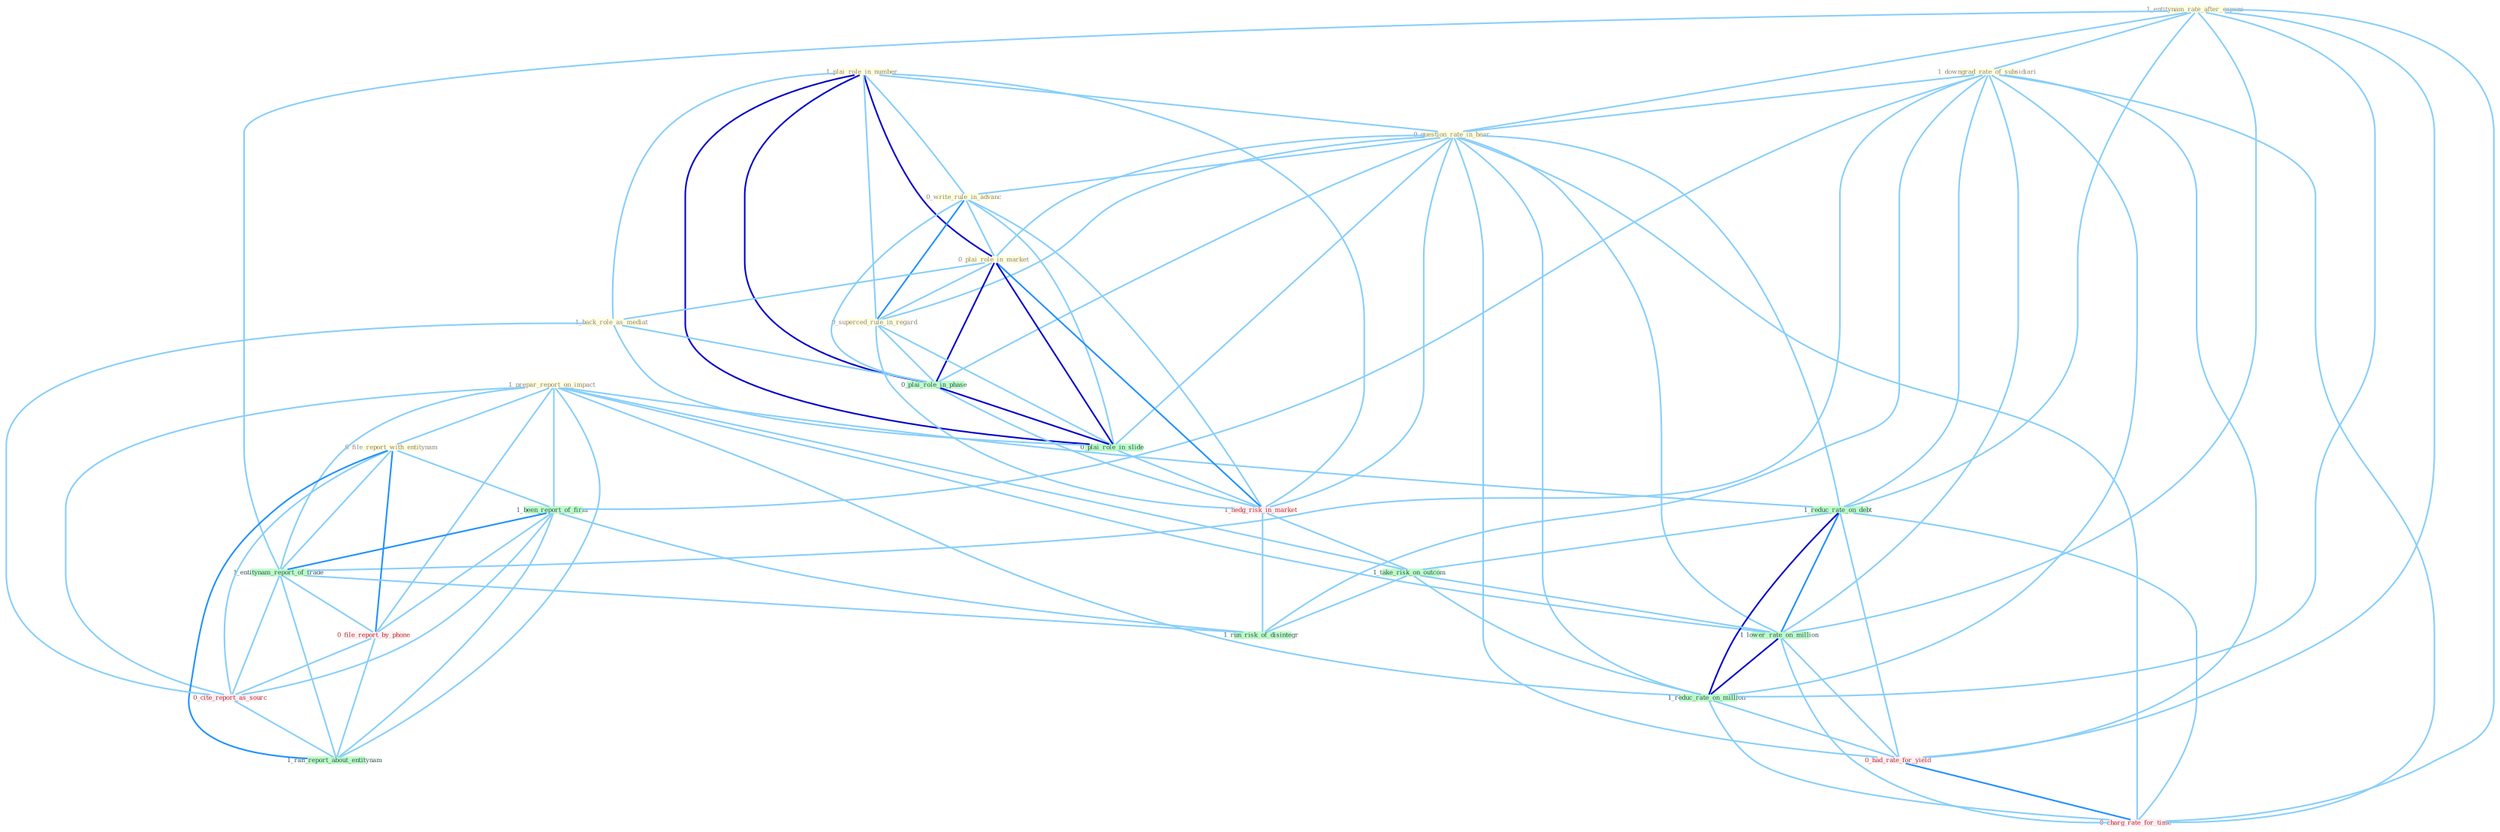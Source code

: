 Graph G{ 
    node
    [shape=polygon,style=filled,width=.5,height=.06,color="#BDFCC9",fixedsize=true,fontsize=4,
    fontcolor="#2f4f4f"];
    {node
    [color="#ffffe0", fontcolor="#8b7d6b"] "1_plai_role_in_number " "1_entitynam_rate_after_expens " "1_downgrad_rate_of_subsidiari " "0_question_rate_in_hear " "0_write_rule_in_advanc " "1_prepar_report_on_impact " "0_plai_role_in_market " "0_file_report_with_entitynam " "0_superced_rule_in_regard " "1_back_role_as_mediat "}
{node [color="#fff0f5", fontcolor="#b22222"] "1_hedg_risk_in_market " "0_file_report_by_phone " "0_cite_report_as_sourc " "0_had_rate_for_yield " "0_charg_rate_for_time "}
edge [color="#B0E2FF"];

	"1_plai_role_in_number " -- "0_question_rate_in_hear " [w="1", color="#87cefa" ];
	"1_plai_role_in_number " -- "0_write_rule_in_advanc " [w="1", color="#87cefa" ];
	"1_plai_role_in_number " -- "0_plai_role_in_market " [w="3", color="#0000cd" , len=0.6];
	"1_plai_role_in_number " -- "0_superced_rule_in_regard " [w="1", color="#87cefa" ];
	"1_plai_role_in_number " -- "1_back_role_as_mediat " [w="1", color="#87cefa" ];
	"1_plai_role_in_number " -- "0_plai_role_in_phase " [w="3", color="#0000cd" , len=0.6];
	"1_plai_role_in_number " -- "0_plai_role_in_slide " [w="3", color="#0000cd" , len=0.6];
	"1_plai_role_in_number " -- "1_hedg_risk_in_market " [w="1", color="#87cefa" ];
	"1_entitynam_rate_after_expens " -- "1_downgrad_rate_of_subsidiari " [w="1", color="#87cefa" ];
	"1_entitynam_rate_after_expens " -- "0_question_rate_in_hear " [w="1", color="#87cefa" ];
	"1_entitynam_rate_after_expens " -- "1_reduc_rate_on_debt " [w="1", color="#87cefa" ];
	"1_entitynam_rate_after_expens " -- "1_entitynam_report_of_trade " [w="1", color="#87cefa" ];
	"1_entitynam_rate_after_expens " -- "1_lower_rate_on_million " [w="1", color="#87cefa" ];
	"1_entitynam_rate_after_expens " -- "1_reduc_rate_on_million " [w="1", color="#87cefa" ];
	"1_entitynam_rate_after_expens " -- "0_had_rate_for_yield " [w="1", color="#87cefa" ];
	"1_entitynam_rate_after_expens " -- "0_charg_rate_for_time " [w="1", color="#87cefa" ];
	"1_downgrad_rate_of_subsidiari " -- "0_question_rate_in_hear " [w="1", color="#87cefa" ];
	"1_downgrad_rate_of_subsidiari " -- "1_reduc_rate_on_debt " [w="1", color="#87cefa" ];
	"1_downgrad_rate_of_subsidiari " -- "1_been_report_of_firm " [w="1", color="#87cefa" ];
	"1_downgrad_rate_of_subsidiari " -- "1_entitynam_report_of_trade " [w="1", color="#87cefa" ];
	"1_downgrad_rate_of_subsidiari " -- "1_lower_rate_on_million " [w="1", color="#87cefa" ];
	"1_downgrad_rate_of_subsidiari " -- "1_reduc_rate_on_million " [w="1", color="#87cefa" ];
	"1_downgrad_rate_of_subsidiari " -- "1_run_risk_of_disintegr " [w="1", color="#87cefa" ];
	"1_downgrad_rate_of_subsidiari " -- "0_had_rate_for_yield " [w="1", color="#87cefa" ];
	"1_downgrad_rate_of_subsidiari " -- "0_charg_rate_for_time " [w="1", color="#87cefa" ];
	"0_question_rate_in_hear " -- "0_write_rule_in_advanc " [w="1", color="#87cefa" ];
	"0_question_rate_in_hear " -- "0_plai_role_in_market " [w="1", color="#87cefa" ];
	"0_question_rate_in_hear " -- "0_superced_rule_in_regard " [w="1", color="#87cefa" ];
	"0_question_rate_in_hear " -- "1_reduc_rate_on_debt " [w="1", color="#87cefa" ];
	"0_question_rate_in_hear " -- "0_plai_role_in_phase " [w="1", color="#87cefa" ];
	"0_question_rate_in_hear " -- "0_plai_role_in_slide " [w="1", color="#87cefa" ];
	"0_question_rate_in_hear " -- "1_hedg_risk_in_market " [w="1", color="#87cefa" ];
	"0_question_rate_in_hear " -- "1_lower_rate_on_million " [w="1", color="#87cefa" ];
	"0_question_rate_in_hear " -- "1_reduc_rate_on_million " [w="1", color="#87cefa" ];
	"0_question_rate_in_hear " -- "0_had_rate_for_yield " [w="1", color="#87cefa" ];
	"0_question_rate_in_hear " -- "0_charg_rate_for_time " [w="1", color="#87cefa" ];
	"0_write_rule_in_advanc " -- "0_plai_role_in_market " [w="1", color="#87cefa" ];
	"0_write_rule_in_advanc " -- "0_superced_rule_in_regard " [w="2", color="#1e90ff" , len=0.8];
	"0_write_rule_in_advanc " -- "0_plai_role_in_phase " [w="1", color="#87cefa" ];
	"0_write_rule_in_advanc " -- "0_plai_role_in_slide " [w="1", color="#87cefa" ];
	"0_write_rule_in_advanc " -- "1_hedg_risk_in_market " [w="1", color="#87cefa" ];
	"1_prepar_report_on_impact " -- "0_file_report_with_entitynam " [w="1", color="#87cefa" ];
	"1_prepar_report_on_impact " -- "1_reduc_rate_on_debt " [w="1", color="#87cefa" ];
	"1_prepar_report_on_impact " -- "1_been_report_of_firm " [w="1", color="#87cefa" ];
	"1_prepar_report_on_impact " -- "1_entitynam_report_of_trade " [w="1", color="#87cefa" ];
	"1_prepar_report_on_impact " -- "1_take_risk_on_outcom " [w="1", color="#87cefa" ];
	"1_prepar_report_on_impact " -- "0_file_report_by_phone " [w="1", color="#87cefa" ];
	"1_prepar_report_on_impact " -- "0_cite_report_as_sourc " [w="1", color="#87cefa" ];
	"1_prepar_report_on_impact " -- "1_lower_rate_on_million " [w="1", color="#87cefa" ];
	"1_prepar_report_on_impact " -- "1_reduc_rate_on_million " [w="1", color="#87cefa" ];
	"1_prepar_report_on_impact " -- "1_ran_report_about_entitynam " [w="1", color="#87cefa" ];
	"0_plai_role_in_market " -- "0_superced_rule_in_regard " [w="1", color="#87cefa" ];
	"0_plai_role_in_market " -- "1_back_role_as_mediat " [w="1", color="#87cefa" ];
	"0_plai_role_in_market " -- "0_plai_role_in_phase " [w="3", color="#0000cd" , len=0.6];
	"0_plai_role_in_market " -- "0_plai_role_in_slide " [w="3", color="#0000cd" , len=0.6];
	"0_plai_role_in_market " -- "1_hedg_risk_in_market " [w="2", color="#1e90ff" , len=0.8];
	"0_file_report_with_entitynam " -- "1_been_report_of_firm " [w="1", color="#87cefa" ];
	"0_file_report_with_entitynam " -- "1_entitynam_report_of_trade " [w="1", color="#87cefa" ];
	"0_file_report_with_entitynam " -- "0_file_report_by_phone " [w="2", color="#1e90ff" , len=0.8];
	"0_file_report_with_entitynam " -- "0_cite_report_as_sourc " [w="1", color="#87cefa" ];
	"0_file_report_with_entitynam " -- "1_ran_report_about_entitynam " [w="2", color="#1e90ff" , len=0.8];
	"0_superced_rule_in_regard " -- "0_plai_role_in_phase " [w="1", color="#87cefa" ];
	"0_superced_rule_in_regard " -- "0_plai_role_in_slide " [w="1", color="#87cefa" ];
	"0_superced_rule_in_regard " -- "1_hedg_risk_in_market " [w="1", color="#87cefa" ];
	"1_back_role_as_mediat " -- "0_plai_role_in_phase " [w="1", color="#87cefa" ];
	"1_back_role_as_mediat " -- "0_plai_role_in_slide " [w="1", color="#87cefa" ];
	"1_back_role_as_mediat " -- "0_cite_report_as_sourc " [w="1", color="#87cefa" ];
	"1_reduc_rate_on_debt " -- "1_take_risk_on_outcom " [w="1", color="#87cefa" ];
	"1_reduc_rate_on_debt " -- "1_lower_rate_on_million " [w="2", color="#1e90ff" , len=0.8];
	"1_reduc_rate_on_debt " -- "1_reduc_rate_on_million " [w="3", color="#0000cd" , len=0.6];
	"1_reduc_rate_on_debt " -- "0_had_rate_for_yield " [w="1", color="#87cefa" ];
	"1_reduc_rate_on_debt " -- "0_charg_rate_for_time " [w="1", color="#87cefa" ];
	"0_plai_role_in_phase " -- "0_plai_role_in_slide " [w="3", color="#0000cd" , len=0.6];
	"0_plai_role_in_phase " -- "1_hedg_risk_in_market " [w="1", color="#87cefa" ];
	"1_been_report_of_firm " -- "1_entitynam_report_of_trade " [w="2", color="#1e90ff" , len=0.8];
	"1_been_report_of_firm " -- "0_file_report_by_phone " [w="1", color="#87cefa" ];
	"1_been_report_of_firm " -- "0_cite_report_as_sourc " [w="1", color="#87cefa" ];
	"1_been_report_of_firm " -- "1_run_risk_of_disintegr " [w="1", color="#87cefa" ];
	"1_been_report_of_firm " -- "1_ran_report_about_entitynam " [w="1", color="#87cefa" ];
	"0_plai_role_in_slide " -- "1_hedg_risk_in_market " [w="1", color="#87cefa" ];
	"1_entitynam_report_of_trade " -- "0_file_report_by_phone " [w="1", color="#87cefa" ];
	"1_entitynam_report_of_trade " -- "0_cite_report_as_sourc " [w="1", color="#87cefa" ];
	"1_entitynam_report_of_trade " -- "1_run_risk_of_disintegr " [w="1", color="#87cefa" ];
	"1_entitynam_report_of_trade " -- "1_ran_report_about_entitynam " [w="1", color="#87cefa" ];
	"1_hedg_risk_in_market " -- "1_take_risk_on_outcom " [w="1", color="#87cefa" ];
	"1_hedg_risk_in_market " -- "1_run_risk_of_disintegr " [w="1", color="#87cefa" ];
	"1_take_risk_on_outcom " -- "1_lower_rate_on_million " [w="1", color="#87cefa" ];
	"1_take_risk_on_outcom " -- "1_reduc_rate_on_million " [w="1", color="#87cefa" ];
	"1_take_risk_on_outcom " -- "1_run_risk_of_disintegr " [w="1", color="#87cefa" ];
	"0_file_report_by_phone " -- "0_cite_report_as_sourc " [w="1", color="#87cefa" ];
	"0_file_report_by_phone " -- "1_ran_report_about_entitynam " [w="1", color="#87cefa" ];
	"0_cite_report_as_sourc " -- "1_ran_report_about_entitynam " [w="1", color="#87cefa" ];
	"1_lower_rate_on_million " -- "1_reduc_rate_on_million " [w="3", color="#0000cd" , len=0.6];
	"1_lower_rate_on_million " -- "0_had_rate_for_yield " [w="1", color="#87cefa" ];
	"1_lower_rate_on_million " -- "0_charg_rate_for_time " [w="1", color="#87cefa" ];
	"1_reduc_rate_on_million " -- "0_had_rate_for_yield " [w="1", color="#87cefa" ];
	"1_reduc_rate_on_million " -- "0_charg_rate_for_time " [w="1", color="#87cefa" ];
	"0_had_rate_for_yield " -- "0_charg_rate_for_time " [w="2", color="#1e90ff" , len=0.8];
}